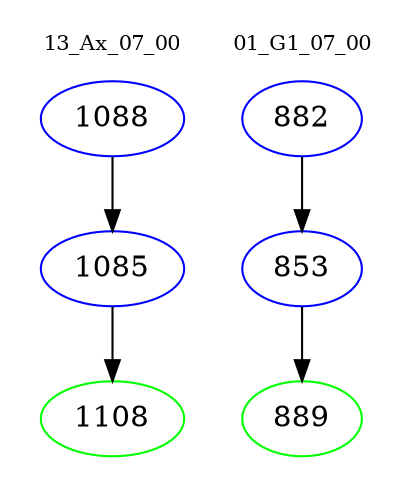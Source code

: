 digraph{
subgraph cluster_0 {
color = white
label = "13_Ax_07_00";
fontsize=10;
T0_1088 [label="1088", color="blue"]
T0_1088 -> T0_1085 [color="black"]
T0_1085 [label="1085", color="blue"]
T0_1085 -> T0_1108 [color="black"]
T0_1108 [label="1108", color="green"]
}
subgraph cluster_1 {
color = white
label = "01_G1_07_00";
fontsize=10;
T1_882 [label="882", color="blue"]
T1_882 -> T1_853 [color="black"]
T1_853 [label="853", color="blue"]
T1_853 -> T1_889 [color="black"]
T1_889 [label="889", color="green"]
}
}

